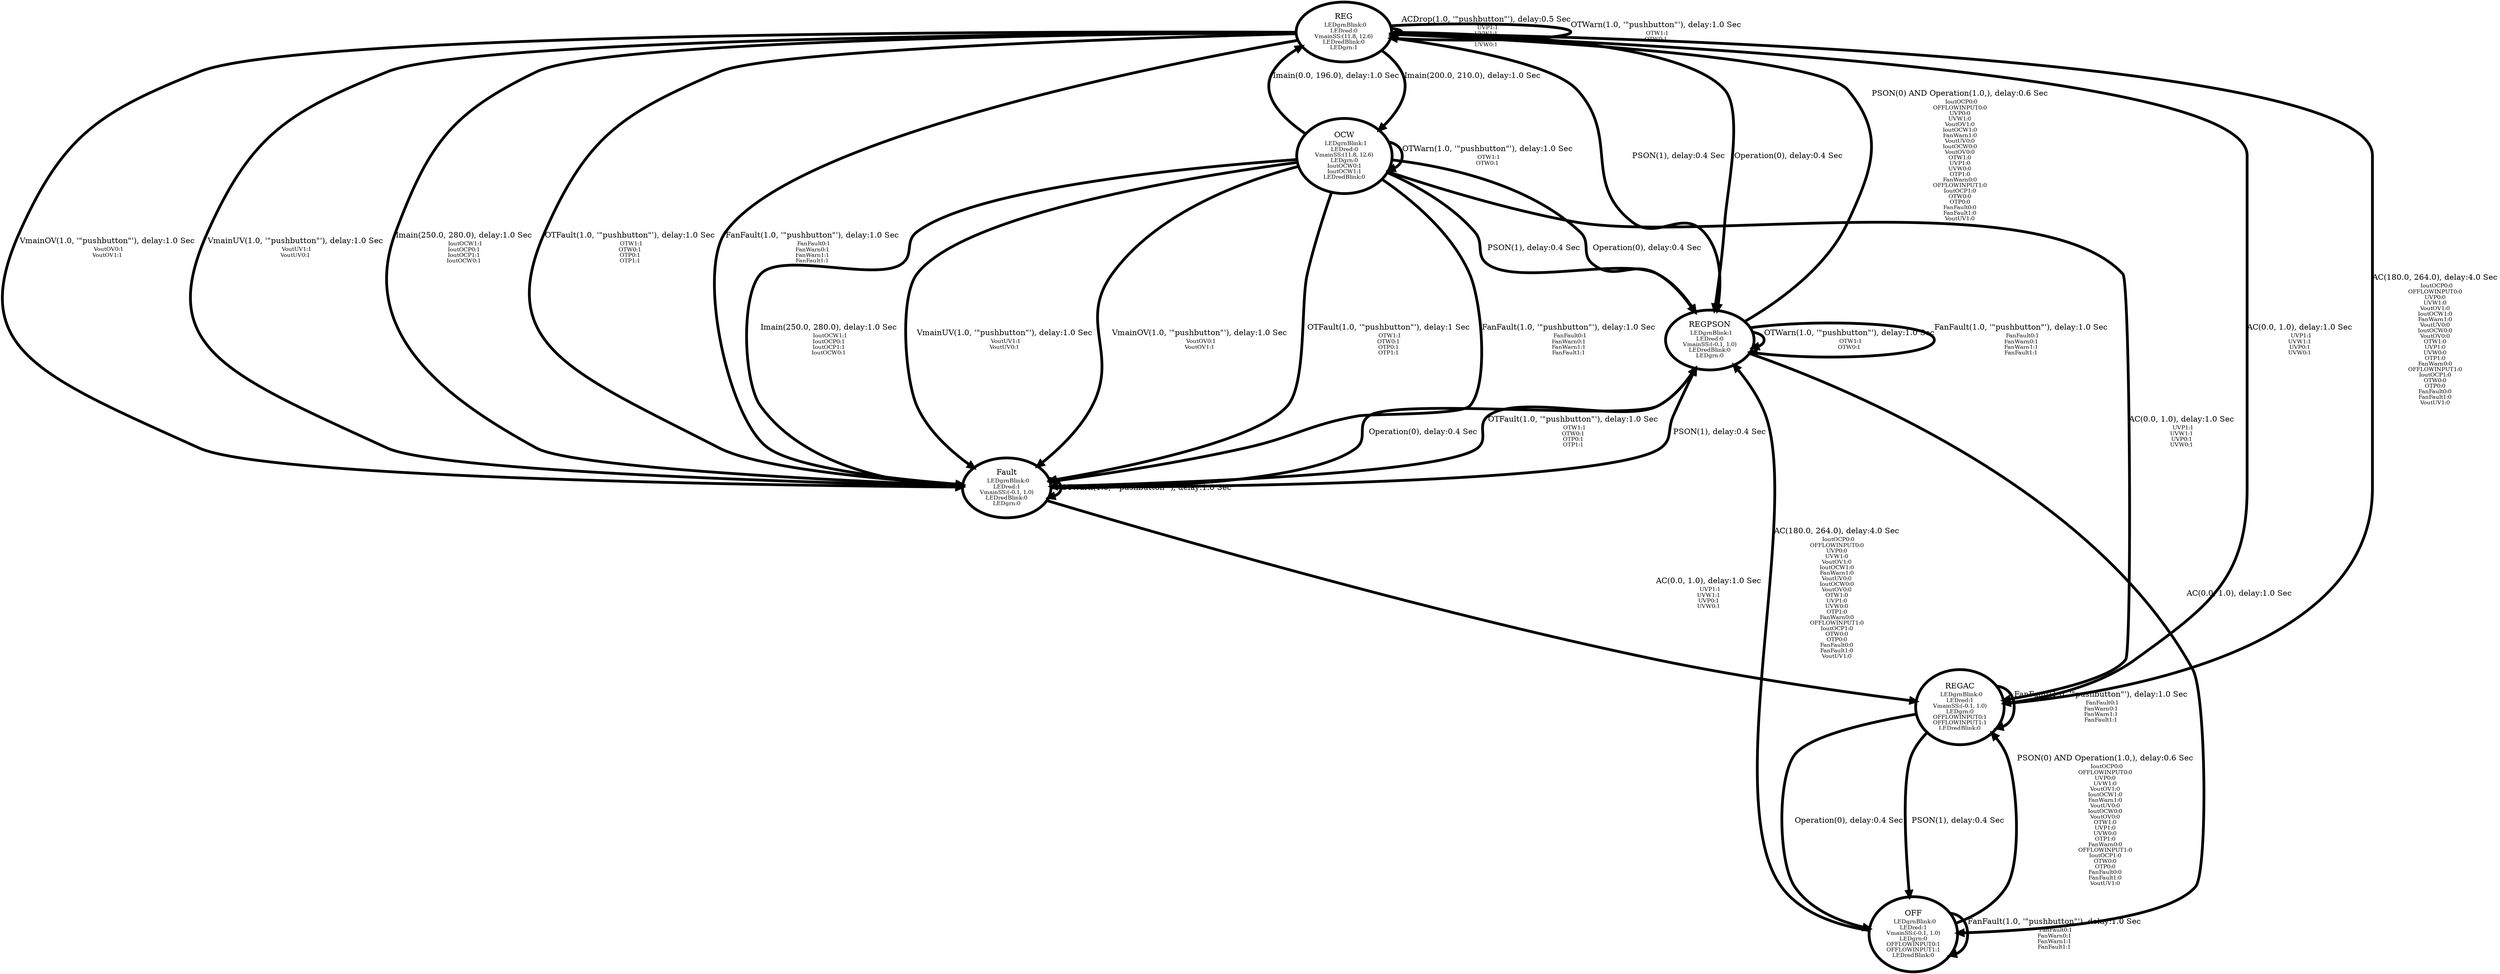 digraph BehavioralModel {
K=2;
overlap=scale;

  // Nodes
  REG [ style=filled, shape=ellipse,penwidth = 5, peripheries=1, fillcolor=white, color=black, fontcolor=black , label=<REG<BR/> <FONT POINT-SIZE="10">LEDgrnBlink:0<BR/>LEDred:0<BR/>VmainSS:(11.8, 12.6)<BR/>LEDredBlink:0<BR/>LEDgrn:1</FONT>>]
  OFF [ style=filled, shape=ellipse,penwidth = 5, peripheries=1, fillcolor=white, color=black, fontcolor=black , label=<OFF<BR/> <FONT POINT-SIZE="10">LEDgrnBlink:0<BR/>LEDred:1<BR/>VmainSS:(-0.1, 1.0)<BR/>LEDgrn:0<BR/>OFFLOWINPUT0:1<BR/>OFFLOWINPUT1:1<BR/>LEDredBlink:0</FONT>>]
  REGPSON [ style=filled, shape=ellipse,penwidth = 5, peripheries=1, fillcolor=white, color=black, fontcolor=black , label=<REGPSON<BR/> <FONT POINT-SIZE="10">LEDgrnBlink:1<BR/>LEDred:0<BR/>VmainSS:(-0.1, 1.0)<BR/>LEDredBlink:0<BR/>LEDgrn:0</FONT>>]
  REGAC [ style=filled, shape=ellipse,penwidth = 5, peripheries=1, fillcolor=white, color=black, fontcolor=black , label=<REGAC<BR/> <FONT POINT-SIZE="10">LEDgrnBlink:0<BR/>LEDred:1<BR/>VmainSS:(-0.1, 1.0)<BR/>LEDgrn:0<BR/>OFFLOWINPUT0:1<BR/>OFFLOWINPUT1:1<BR/>LEDredBlink:0</FONT>>]
  Fault [ style=filled, shape=ellipse,penwidth = 5, peripheries=1, fillcolor=white, color=black, fontcolor=black , label=<Fault<BR/> <FONT POINT-SIZE="10">LEDgrnBlink:0<BR/>LEDred:1<BR/>VmainSS:(-0.1, 1.0)<BR/>LEDredBlink:0<BR/>LEDgrn:0</FONT>>]
  OCW [ style=filled, shape=ellipse,penwidth = 5, peripheries=1, fillcolor=white, color=black, fontcolor=black , label=<OCW<BR/> <FONT POINT-SIZE="10">LEDgrnBlink:1<BR/>LEDred:0<BR/>VmainSS:(11.8, 12.6)<BR/>LEDgrn:0<BR/>IoutOCW0:1<BR/>IoutOCW1:1<BR/>LEDredBlink:0</FONT>>]

  // Transitions
  REG -> REGAC [ penwidth = 5,label=<AC(0.0, 1.0), delay:1.0 Sec<BR/> <FONT POINT-SIZE="10">UVP1:1<BR/>UVW1:1<BR/>UVP0:1<BR/>UVW0:1</FONT>>, color=black, fontcolor=black ]
  REGAC -> REG [ penwidth = 5,label=<AC(180.0, 264.0), delay:4.0 Sec<BR/> <FONT POINT-SIZE="10">IoutOCP0:0<BR/>OFFLOWINPUT0:0<BR/>UVP0:0<BR/>UVW1:0<BR/>VoutOV1:0<BR/>IoutOCW1:0<BR/>FanWarn1:0<BR/>VoutUV0:0<BR/>IoutOCW0:0<BR/>VoutOV0:0<BR/>OTW1:0<BR/>UVP1:0<BR/>UVW0:0<BR/>OTP1:0<BR/>FanWarn0:0<BR/>OFFLOWINPUT1:0<BR/>IoutOCP1:0<BR/>OTW0:0<BR/>OTP0:0<BR/>FanFault0:0<BR/>FanFault1:0<BR/>VoutUV1:0</FONT>>, color=black, fontcolor=black ]
  OFF -> REGAC [ penwidth = 5,label=<PSON(0) AND Operation(1.0,), delay:0.6 Sec<BR/> <FONT POINT-SIZE="10">IoutOCP0:0<BR/>OFFLOWINPUT0:0<BR/>UVP0:0<BR/>UVW1:0<BR/>VoutOV1:0<BR/>IoutOCW1:0<BR/>FanWarn1:0<BR/>VoutUV0:0<BR/>IoutOCW0:0<BR/>VoutOV0:0<BR/>OTW1:0<BR/>UVP1:0<BR/>UVW0:0<BR/>OTP1:0<BR/>FanWarn0:0<BR/>OFFLOWINPUT1:0<BR/>IoutOCP1:0<BR/>OTW0:0<BR/>OTP0:0<BR/>FanFault0:0<BR/>FanFault1:0<BR/>VoutUV1:0</FONT>>, color=black, fontcolor=black ]
  REGAC -> OFF [ penwidth = 5,label=<PSON(1), delay:0.4 Sec>, color=black, fontcolor=black ]
  REG -> REGPSON [ penwidth = 5,label=<PSON(1), delay:0.4 Sec>, color=black, fontcolor=black ]
  REGPSON -> REG [ penwidth = 5,label=<PSON(0) AND Operation(1.0,), delay:0.6 Sec<BR/> <FONT POINT-SIZE="10">IoutOCP0:0<BR/>OFFLOWINPUT0:0<BR/>UVP0:0<BR/>UVW1:0<BR/>VoutOV1:0<BR/>IoutOCW1:0<BR/>FanWarn1:0<BR/>VoutUV0:0<BR/>IoutOCW0:0<BR/>VoutOV0:0<BR/>OTW1:0<BR/>UVP1:0<BR/>UVW0:0<BR/>OTP1:0<BR/>FanWarn0:0<BR/>OFFLOWINPUT1:0<BR/>IoutOCP1:0<BR/>OTW0:0<BR/>OTP0:0<BR/>FanFault0:0<BR/>FanFault1:0<BR/>VoutUV1:0</FONT>>, color=black, fontcolor=black ]
  REGPSON -> OFF [ penwidth = 5,label=<AC(0.0, 1.0), delay:1.0 Sec>, color=black, fontcolor=black ]
  OFF -> REGPSON [ penwidth = 5,label=<AC(180.0, 264.0), delay:4.0 Sec<BR/> <FONT POINT-SIZE="10">IoutOCP0:0<BR/>OFFLOWINPUT0:0<BR/>UVP0:0<BR/>UVW1:0<BR/>VoutOV1:0<BR/>IoutOCW1:0<BR/>FanWarn1:0<BR/>VoutUV0:0<BR/>IoutOCW0:0<BR/>VoutOV0:0<BR/>OTW1:0<BR/>UVP1:0<BR/>UVW0:0<BR/>OTP1:0<BR/>FanWarn0:0<BR/>OFFLOWINPUT1:0<BR/>IoutOCP1:0<BR/>OTW0:0<BR/>OTP0:0<BR/>FanFault0:0<BR/>FanFault1:0<BR/>VoutUV1:0</FONT>>, color=black, fontcolor=black ]
  REGAC -> OFF [ penwidth = 5,label=<Operation(0), delay:0.4 Sec>, color=black, fontcolor=black ]
  REG -> REGPSON [ penwidth = 5,label=<Operation(0), delay:0.4 Sec>, color=black, fontcolor=black ]
  REG -> REG [ penwidth = 5,label=<ACDrop(1.0, '"pushbutton"'), delay:0.5 Sec<BR/> <FONT POINT-SIZE="10">UVP1:1<BR/>UVW1:1<BR/>UVP0:1<BR/>UVW0:1</FONT>>, color=black, fontcolor=black ]
  REG -> Fault [ penwidth = 5,label=<VmainOV(1.0, '"pushbutton"'), delay:1.0 Sec<BR/> <FONT POINT-SIZE="10">VoutOV0:1<BR/>VoutOV1:1</FONT>>, color=black, fontcolor=black ]
  Fault -> REGPSON [ penwidth = 5,label=<PSON(1), delay:0.4 Sec>, color=black, fontcolor=black ]
  Fault -> REGAC [ penwidth = 5,label=<AC(0.0, 1.0), delay:1.0 Sec<BR/> <FONT POINT-SIZE="10">UVP1:1<BR/>UVW1:1<BR/>UVP0:1<BR/>UVW0:1</FONT>>, color=black, fontcolor=black ]
  REG -> Fault [ penwidth = 5,label=<VmainUV(1.0, '"pushbutton"'), delay:1.0 Sec<BR/> <FONT POINT-SIZE="10">VoutUV1:1<BR/>VoutUV0:1</FONT>>, color=black, fontcolor=black ]
  REG -> Fault [ penwidth = 5,label=<Imain(250.0, 280.0), delay:1.0 Sec<BR/> <FONT POINT-SIZE="10">IoutOCW1:1<BR/>IoutOCP0:1<BR/>IoutOCP1:1<BR/>IoutOCW0:1</FONT>>, color=black, fontcolor=black ]
  REG -> OCW [ penwidth = 5,label=<Imain(200.0, 210.0), delay:1.0 Sec>, color=black, fontcolor=black ]
  OCW -> REG [ penwidth = 5,label=<Imain(0.0, 196.0), delay:1.0 Sec>, color=black, fontcolor=black ]
  OCW -> REGPSON [ penwidth = 5,label=<PSON(1), delay:0.4 Sec>, color=black, fontcolor=black ]
  OCW -> REGPSON [ penwidth = 5,label=<Operation(0), delay:0.4 Sec>, color=black, fontcolor=black ]
  Fault -> REGPSON [ penwidth = 5,label=<Operation(0), delay:0.4 Sec>, color=black, fontcolor=black ]
  OCW -> REGAC [ penwidth = 5,label=<AC(0.0, 1.0), delay:1.0 Sec<BR/> <FONT POINT-SIZE="10">UVP1:1<BR/>UVW1:1<BR/>UVP0:1<BR/>UVW0:1</FONT>>, color=black, fontcolor=black ]
  OCW -> Fault [ penwidth = 5,label=<Imain(250.0, 280.0), delay:1.0 Sec<BR/> <FONT POINT-SIZE="10">IoutOCW1:1<BR/>IoutOCP0:1<BR/>IoutOCP1:1<BR/>IoutOCW0:1</FONT>>, color=black, fontcolor=black ]
  OCW -> Fault [ penwidth = 5,label=<VmainUV(1.0, '"pushbutton"'), delay:1.0 Sec<BR/> <FONT POINT-SIZE="10">VoutUV1:1<BR/>VoutUV0:1</FONT>>, color=black, fontcolor=black ]
  OCW -> Fault [ penwidth = 5,label=<VmainOV(1.0, '"pushbutton"'), delay:1.0 Sec<BR/> <FONT POINT-SIZE="10">VoutOV0:1<BR/>VoutOV1:1</FONT>>, color=black, fontcolor=black ]
  REG -> Fault [ penwidth = 5,label=<OTFault(1.0, '"pushbutton"'), delay:1.0 Sec<BR/> <FONT POINT-SIZE="10">OTW1:1<BR/>OTW0:1<BR/>OTP0:1<BR/>OTP1:1</FONT>>, color=black, fontcolor=black ]
  OCW -> Fault [ penwidth = 5,label=<OTFault(1.0, '"pushbutton"'), delay:1 Sec<BR/> <FONT POINT-SIZE="10">OTW1:1<BR/>OTW0:1<BR/>OTP0:1<BR/>OTP1:1</FONT>>, color=black, fontcolor=black ]
  REGPSON -> Fault [ penwidth = 5,label=<OTFault(1.0, '"pushbutton"'), delay:1.0 Sec<BR/> <FONT POINT-SIZE="10">OTW1:1<BR/>OTW0:1<BR/>OTP0:1<BR/>OTP1:1</FONT>>, color=black, fontcolor=black ]
  REGPSON -> REGPSON [ penwidth = 5,label=<OTWarn(1.0, '"pushbutton"'), delay:1.0 Sec<BR/> <FONT POINT-SIZE="10">OTW1:1<BR/>OTW0:1</FONT>>, color=black, fontcolor=black ]
  REG -> REG [ penwidth = 5,label=<OTWarn(1.0, '"pushbutton"'), delay:1.0 Sec<BR/> <FONT POINT-SIZE="10">OTW1:1<BR/>OTW0:1</FONT>>, color=black, fontcolor=black ]
  OCW -> OCW [ penwidth = 5,label=<OTWarn(1.0, '"pushbutton"'), delay:1.0 Sec<BR/> <FONT POINT-SIZE="10">OTW1:1<BR/>OTW0:1</FONT>>, color=black, fontcolor=black ]
  Fault -> Fault [ penwidth = 5,label=<OTWarn(1.0, '"pushbutton"'), delay:1.0 Sec>, color=black, fontcolor=black ]
  REG -> Fault [ penwidth = 5,label=<FanFault(1.0, '"pushbutton"'), delay:1.0 Sec<BR/> <FONT POINT-SIZE="10">FanFault0:1<BR/>FanWarn0:1<BR/>FanWarn1:1<BR/>FanFault1:1</FONT>>, color=black, fontcolor=black ]
  OCW -> Fault [ penwidth = 5,label=<FanFault(1.0, '"pushbutton"'), delay:1.0 Sec<BR/> <FONT POINT-SIZE="10">FanFault0:1<BR/>FanWarn0:1<BR/>FanWarn1:1<BR/>FanFault1:1</FONT>>, color=black, fontcolor=black ]
  REGAC -> REGAC [ penwidth = 5,label=<FanFault(1.0, '"pushbutton"'), delay:1.0 Sec<BR/> <FONT POINT-SIZE="10">FanFault0:1<BR/>FanWarn0:1<BR/>FanWarn1:1<BR/>FanFault1:1</FONT>>, color=black, fontcolor=black ]
  OFF -> OFF [ penwidth = 5,label=<FanFault(1.0, '"pushbutton"'), delay:1.0 Sec<BR/> <FONT POINT-SIZE="10">FanFault0:1<BR/>FanWarn0:1<BR/>FanWarn1:1<BR/>FanFault1:1</FONT>>, color=black, fontcolor=black ]
  REGPSON -> REGPSON [ penwidth = 5,label=<FanFault(1.0, '"pushbutton"'), delay:1.0 Sec<BR/> <FONT POINT-SIZE="10">FanFault0:1<BR/>FanWarn0:1<BR/>FanWarn1:1<BR/>FanFault1:1</FONT>>, color=black, fontcolor=black ]
}
